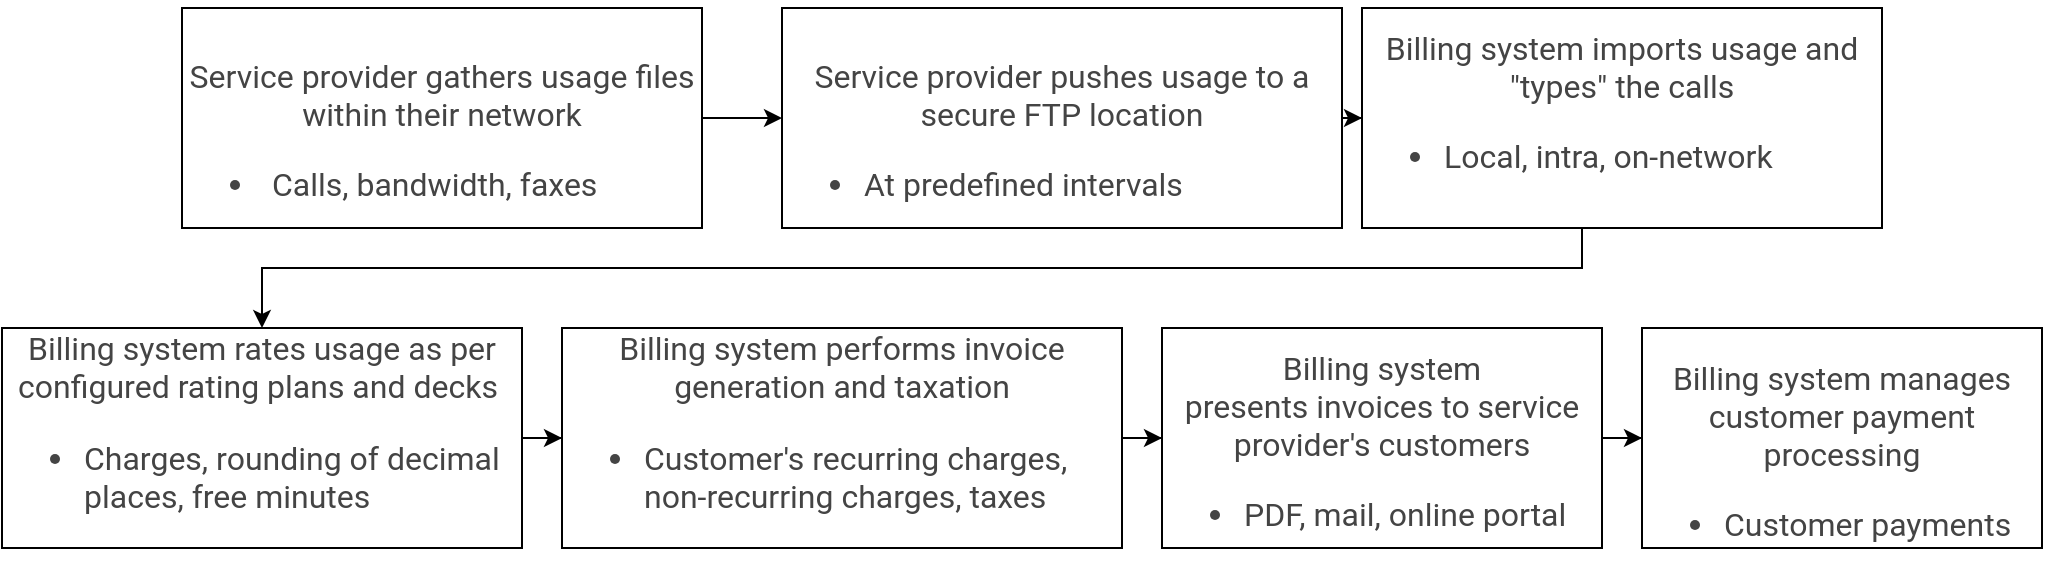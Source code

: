 <mxfile version="15.8.4" type="device"><diagram id="FjXaUnOe3TN3DslXrhtZ" name="Page-1"><mxGraphModel dx="1888" dy="560" grid="1" gridSize="10" guides="1" tooltips="1" connect="1" arrows="1" fold="1" page="1" pageScale="1" pageWidth="850" pageHeight="1100" math="0" shadow="0"><root><mxCell id="0"/><mxCell id="1" parent="0"/><mxCell id="8HA-QmOpQJmUmtYBjExU-16" value="" style="edgeStyle=orthogonalEdgeStyle;rounded=0;orthogonalLoop=1;jettySize=auto;html=1;" edge="1" parent="1" source="8HA-QmOpQJmUmtYBjExU-1" target="8HA-QmOpQJmUmtYBjExU-4"><mxGeometry relative="1" as="geometry"/></mxCell><mxCell id="8HA-QmOpQJmUmtYBjExU-1" value="&lt;br&gt;&lt;br&gt;&lt;span style=&quot;color: rgb(68 , 68 , 68) ; font-family: &amp;#34;roboto&amp;#34; , sans-serif ; font-size: 16px ; font-style: normal ; font-weight: 400 ; letter-spacing: normal ; text-align: left ; text-indent: 0px ; text-transform: none ; word-spacing: 0px ; background-color: rgb(255 , 255 , 255) ; display: inline ; float: none&quot;&gt;Service provider gathers usage files within their network&lt;br&gt;&lt;ul&gt;&lt;li&gt;&amp;nbsp;&lt;span style=&quot;color: rgb(68 , 68 , 68) ; font-family: &amp;#34;roboto&amp;#34; , sans-serif ; font-size: 16px ; text-align: left ; background-color: rgb(255 , 255 , 255)&quot;&gt;Calls, bandwidth, faxes&lt;/span&gt;&lt;/li&gt;&lt;/ul&gt;&lt;/span&gt;" style="rounded=0;whiteSpace=wrap;html=1;" vertex="1" parent="1"><mxGeometry y="30" width="260" height="110" as="geometry"/></mxCell><mxCell id="8HA-QmOpQJmUmtYBjExU-17" value="" style="edgeStyle=orthogonalEdgeStyle;rounded=0;orthogonalLoop=1;jettySize=auto;html=1;" edge="1" parent="1" source="8HA-QmOpQJmUmtYBjExU-4" target="8HA-QmOpQJmUmtYBjExU-7"><mxGeometry relative="1" as="geometry"/></mxCell><mxCell id="8HA-QmOpQJmUmtYBjExU-4" value="&lt;br&gt;&lt;br&gt;&lt;span style=&quot;color: rgb(68 , 68 , 68) ; font-family: &amp;#34;roboto&amp;#34; , sans-serif ; font-size: 16px ; font-style: normal ; font-weight: 400 ; letter-spacing: normal ; text-align: left ; text-indent: 0px ; text-transform: none ; word-spacing: 0px ; background-color: rgb(255 , 255 , 255) ; display: inline ; float: none&quot;&gt;Service provider pushes usage to a secure FTP location&lt;br&gt;&lt;ul&gt;&lt;li&gt;&lt;span style=&quot;color: rgb(68 , 68 , 68) ; font-family: &amp;#34;roboto&amp;#34; , sans-serif ; font-size: 16px ; font-style: normal ; font-weight: 400 ; letter-spacing: normal ; text-align: left ; text-indent: 0px ; text-transform: none ; word-spacing: 0px ; background-color: rgb(255 , 255 , 255) ; display: inline ; float: none&quot;&gt;&lt;span style=&quot;font-family: &amp;#34;roboto&amp;#34; , sans-serif&quot;&gt;At predefined intervals&lt;/span&gt;&lt;/span&gt;&lt;/li&gt;&lt;/ul&gt;&lt;/span&gt;" style="rounded=0;whiteSpace=wrap;html=1;" vertex="1" parent="1"><mxGeometry x="300" y="30" width="280" height="110" as="geometry"/></mxCell><mxCell id="8HA-QmOpQJmUmtYBjExU-18" style="edgeStyle=orthogonalEdgeStyle;rounded=0;orthogonalLoop=1;jettySize=auto;html=1;" edge="1" parent="1" source="8HA-QmOpQJmUmtYBjExU-7" target="8HA-QmOpQJmUmtYBjExU-8"><mxGeometry relative="1" as="geometry"><Array as="points"><mxPoint x="700" y="160"/><mxPoint x="40" y="160"/></Array></mxGeometry></mxCell><mxCell id="8HA-QmOpQJmUmtYBjExU-7" value="&lt;span style=&quot;color: rgb(68 , 68 , 68) ; font-family: &amp;#34;roboto&amp;#34; , sans-serif ; font-size: 16px ; font-style: normal ; font-weight: 400 ; letter-spacing: normal ; text-align: left ; text-indent: 0px ; text-transform: none ; word-spacing: 0px ; background-color: rgb(255 , 255 , 255) ; display: inline ; float: none&quot;&gt;Billing system imports usage and &quot;types&quot; the calls&lt;br&gt;&lt;ul style=&quot;font-family: &amp;#34;roboto&amp;#34; , sans-serif&quot;&gt;&lt;li&gt;Local, intra, on-network&lt;/li&gt;&lt;/ul&gt;&lt;/span&gt;" style="rounded=0;whiteSpace=wrap;html=1;" vertex="1" parent="1"><mxGeometry x="590" y="30" width="260" height="110" as="geometry"/></mxCell><mxCell id="8HA-QmOpQJmUmtYBjExU-19" value="" style="edgeStyle=orthogonalEdgeStyle;rounded=0;orthogonalLoop=1;jettySize=auto;html=1;" edge="1" parent="1" source="8HA-QmOpQJmUmtYBjExU-8" target="8HA-QmOpQJmUmtYBjExU-9"><mxGeometry relative="1" as="geometry"/></mxCell><mxCell id="8HA-QmOpQJmUmtYBjExU-8" value="&lt;span style=&quot;color: rgb(68 , 68 , 68) ; font-family: &amp;#34;roboto&amp;#34; , sans-serif ; font-size: 16px ; font-style: normal ; font-weight: 400 ; letter-spacing: normal ; text-align: left ; text-indent: 0px ; text-transform: none ; word-spacing: 0px ; background-color: rgb(255 , 255 , 255) ; display: inline ; float: none&quot;&gt;Billing system rates usage as per configured&lt;span&gt;&amp;nbsp;rating plans and decks&lt;/span&gt;&lt;/span&gt;&lt;span style=&quot;color: rgb(68 , 68 , 68) ; font-family: &amp;#34;roboto&amp;#34; , sans-serif ; font-size: 16px ; font-style: normal ; font-weight: 400 ; letter-spacing: normal ; text-align: left ; text-indent: 0px ; text-transform: none ; word-spacing: 0px ; background-color: rgb(255 , 255 , 255) ; display: inline ; float: none&quot;&gt;&amp;nbsp;&lt;br&gt;&lt;ul&gt;&lt;li&gt;&lt;span style=&quot;color: rgb(68 , 68 , 68) ; font-family: &amp;#34;roboto&amp;#34; , sans-serif ; font-size: 16px ; font-style: normal ; font-weight: 400 ; letter-spacing: normal ; text-align: left ; text-indent: 0px ; text-transform: none ; word-spacing: 0px ; background-color: rgb(255 , 255 , 255) ; display: inline ; float: none&quot;&gt;&lt;span style=&quot;font-family: &amp;#34;roboto&amp;#34; , sans-serif&quot;&gt;Charges, rounding of decimal places, free minutes&lt;/span&gt;&lt;/span&gt;&lt;/li&gt;&lt;/ul&gt;&lt;/span&gt;" style="rounded=0;whiteSpace=wrap;html=1;" vertex="1" parent="1"><mxGeometry x="-90" y="190" width="260" height="110" as="geometry"/></mxCell><mxCell id="8HA-QmOpQJmUmtYBjExU-20" value="" style="edgeStyle=orthogonalEdgeStyle;rounded=0;orthogonalLoop=1;jettySize=auto;html=1;" edge="1" parent="1" source="8HA-QmOpQJmUmtYBjExU-9" target="8HA-QmOpQJmUmtYBjExU-10"><mxGeometry relative="1" as="geometry"/></mxCell><mxCell id="8HA-QmOpQJmUmtYBjExU-9" value="&lt;span style=&quot;color: rgb(68 , 68 , 68) ; font-family: &amp;#34;roboto&amp;#34; , sans-serif ; font-size: 16px ; text-align: left ; background-color: rgb(255 , 255 , 255)&quot;&gt;Billing system performs invoice generation and taxation&lt;br&gt;&lt;ul&gt;&lt;li&gt;&lt;span style=&quot;color: rgb(68 , 68 , 68) ; font-family: &amp;#34;roboto&amp;#34; , sans-serif ; font-size: 16px ; text-align: left ; background-color: rgb(255 , 255 , 255)&quot;&gt;Customer's recurring charges, non-recurring charges, taxes&lt;/span&gt;&lt;/li&gt;&lt;/ul&gt;&lt;/span&gt;" style="rounded=0;whiteSpace=wrap;html=1;" vertex="1" parent="1"><mxGeometry x="190" y="190" width="280" height="110" as="geometry"/></mxCell><mxCell id="8HA-QmOpQJmUmtYBjExU-21" value="" style="edgeStyle=orthogonalEdgeStyle;rounded=0;orthogonalLoop=1;jettySize=auto;html=1;" edge="1" parent="1" source="8HA-QmOpQJmUmtYBjExU-10" target="8HA-QmOpQJmUmtYBjExU-11"><mxGeometry relative="1" as="geometry"/></mxCell><mxCell id="8HA-QmOpQJmUmtYBjExU-10" value="&lt;span style=&quot;color: rgb(68 , 68 , 68) ; font-family: &amp;#34;roboto&amp;#34; , sans-serif ; font-size: 16px ; font-style: normal ; font-weight: 400 ; letter-spacing: normal ; text-align: left ; text-indent: 0px ; text-transform: none ; word-spacing: 0px ; background-color: rgb(255 , 255 , 255) ; display: inline ; float: none&quot;&gt;&lt;br&gt;Billing system presents&lt;span&gt;&amp;nbsp;invoices&amp;nbsp;&lt;/span&gt;&lt;/span&gt;&lt;span style=&quot;color: rgb(68 , 68 , 68) ; font-family: &amp;#34;roboto&amp;#34; , sans-serif ; font-size: 16px ; font-style: normal ; font-weight: 400 ; letter-spacing: normal ; text-align: left ; text-indent: 0px ; text-transform: none ; word-spacing: 0px ; background-color: rgb(255 , 255 , 255) ; display: inline ; float: none&quot;&gt;to service provider's customers&lt;br&gt;&lt;ul&gt;&lt;li&gt;&lt;span style=&quot;color: rgb(68 , 68 , 68) ; font-family: &amp;#34;roboto&amp;#34; , sans-serif ; font-size: 16px ; font-style: normal ; font-weight: 400 ; letter-spacing: normal ; text-align: left ; text-indent: 0px ; text-transform: none ; word-spacing: 0px ; background-color: rgb(255 , 255 , 255) ; display: inline ; float: none&quot;&gt;PDF, mail, online portal&lt;/span&gt;&lt;/li&gt;&lt;/ul&gt;&lt;/span&gt;" style="rounded=0;whiteSpace=wrap;html=1;" vertex="1" parent="1"><mxGeometry x="490" y="190" width="220" height="110" as="geometry"/></mxCell><mxCell id="8HA-QmOpQJmUmtYBjExU-11" value="&lt;br&gt;&lt;br&gt;&lt;span style=&quot;color: rgb(68 , 68 , 68) ; font-family: &amp;#34;roboto&amp;#34; , sans-serif ; font-size: 16px ; font-style: normal ; font-weight: 400 ; letter-spacing: normal ; text-align: left ; text-indent: 0px ; text-transform: none ; word-spacing: 0px ; background-color: rgb(255 , 255 , 255) ; display: inline ; float: none&quot;&gt;Billing system manages customer payment processing&lt;br&gt;&lt;/span&gt;&lt;ul style=&quot;color: rgb(68 , 68 , 68) ; font-family: &amp;#34;roboto&amp;#34; , sans-serif ; font-size: 16px ; text-align: left ; background-color: rgb(255 , 255 , 255)&quot;&gt;&lt;li&gt;Customer payments&lt;/li&gt;&lt;/ul&gt;" style="rounded=0;whiteSpace=wrap;html=1;" vertex="1" parent="1"><mxGeometry x="730" y="190" width="200" height="110" as="geometry"/></mxCell></root></mxGraphModel></diagram></mxfile>